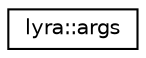 digraph "Graphical Class Hierarchy"
{
 // INTERACTIVE_SVG=YES
 // LATEX_PDF_SIZE
  edge [fontname="Helvetica",fontsize="10",labelfontname="Helvetica",labelfontsize="10"];
  node [fontname="Helvetica",fontsize="10",shape=record];
  rankdir="LR";
  Node0 [label="lyra::args",height=0.2,width=0.4,color="black", fillcolor="white", style="filled",URL="$classlyra_1_1args.html",tooltip=" "];
}
